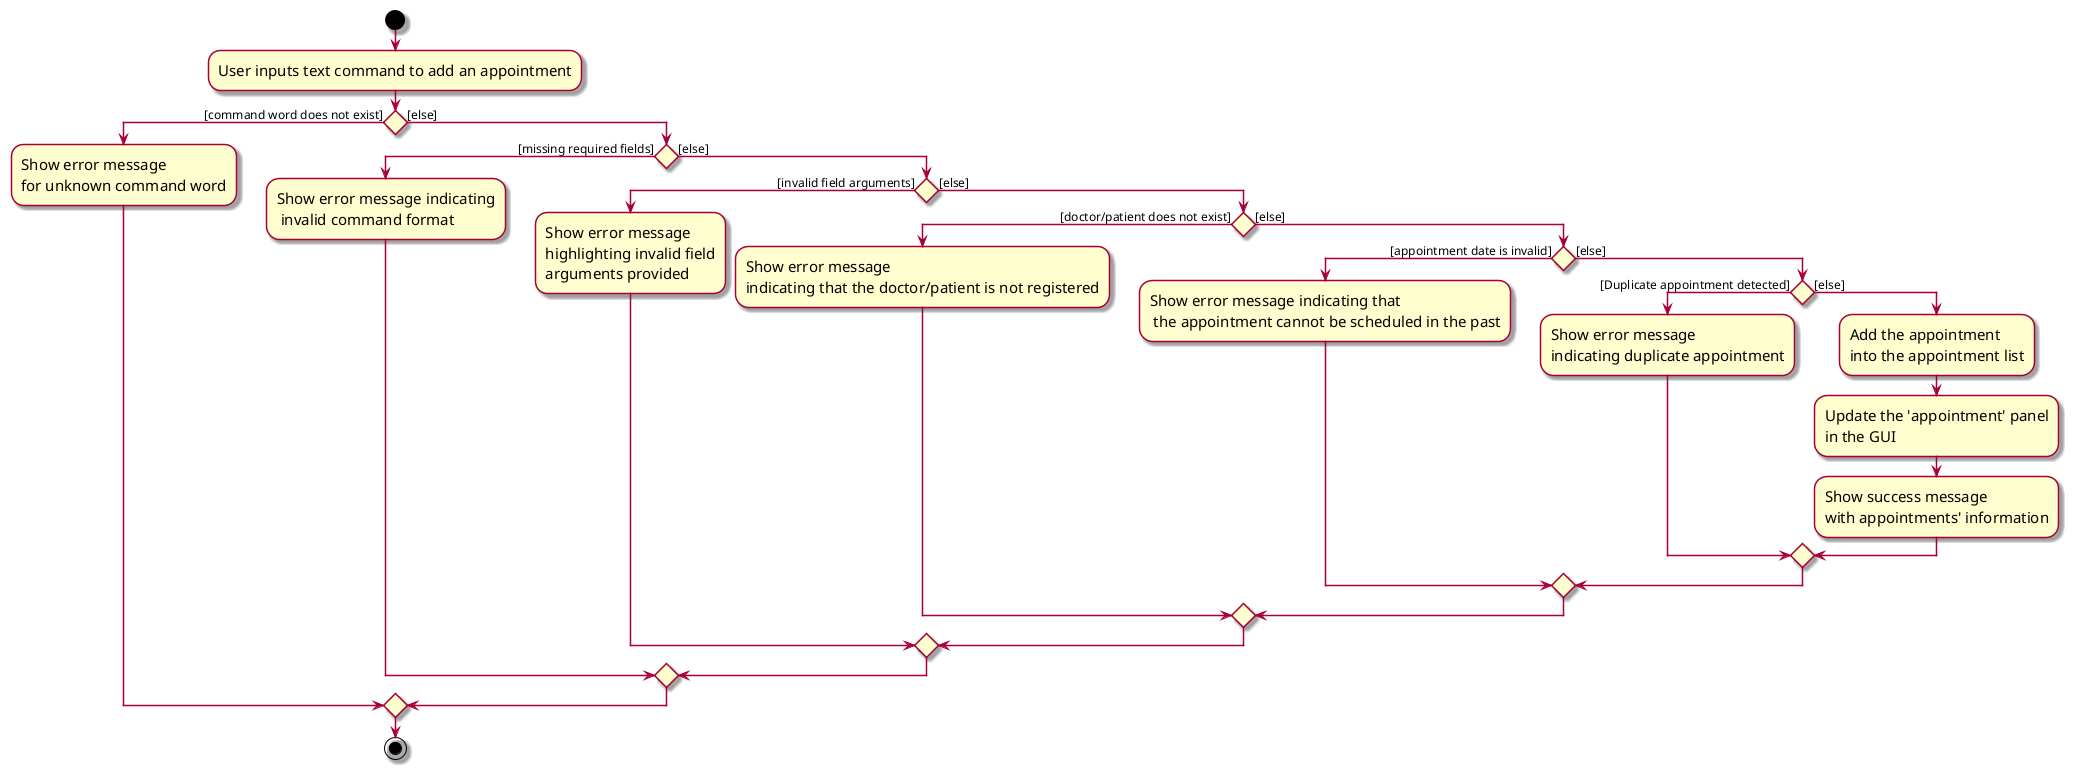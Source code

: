 @startuml
skin rose
skinparam ActivityFontSize 15
skinparam ArrowFontSize 12

start
:User inputs text command to add an appointment;

if () then ([command word does not exist])
    :Show error message\nfor unknown command word;
else ([else])
    if () then ([missing required fields])
        :Show error message indicating\n invalid command format;
    else ([else])
        if () then ([invalid field arguments])
                    :Show error message\nhighlighting invalid field\narguments provided;
        else ([else])
            if () then ([doctor/patient does not exist])
                :Show error message\nindicating that the doctor/patient is not registered;
            else ([else])
                if () then ([appointment date is invalid])
                    :Show error message indicating that\n the appointment cannot be scheduled in the past;
                else ([else])
                    if () then ([Duplicate appointment detected])
                        :Show error message\nindicating duplicate appointment;
                    else ([else])
                        :Add the appointment\ninto the appointment list;
                        :Update the 'appointment' panel\nin the GUI;
                        :Show success message\nwith appointments' information;
                    endif;
                endif
            endif
        endif
    endif
endif

stop
@enduml
